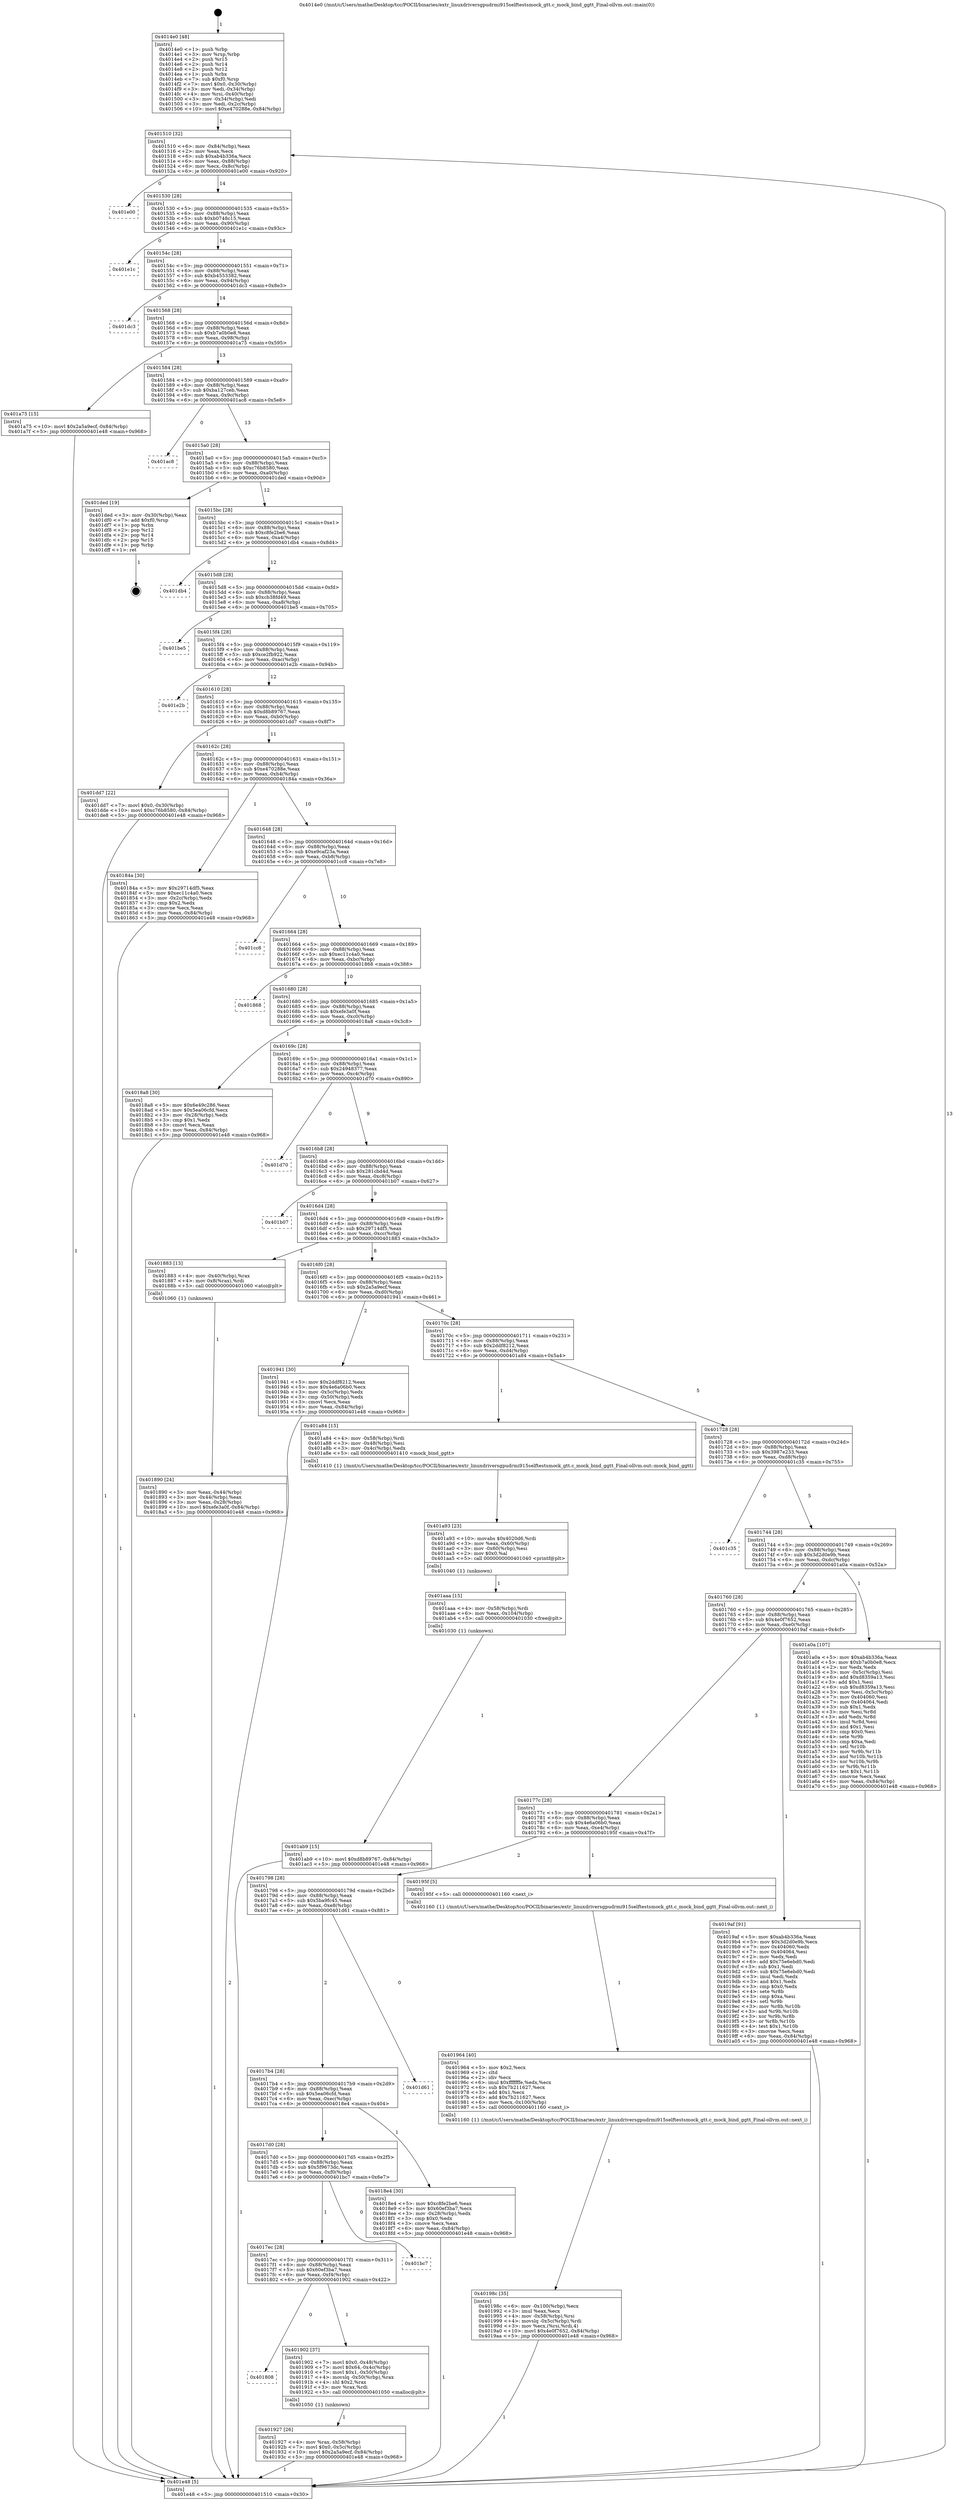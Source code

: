 digraph "0x4014e0" {
  label = "0x4014e0 (/mnt/c/Users/mathe/Desktop/tcc/POCII/binaries/extr_linuxdriversgpudrmi915selftestsmock_gtt.c_mock_bind_ggtt_Final-ollvm.out::main(0))"
  labelloc = "t"
  node[shape=record]

  Entry [label="",width=0.3,height=0.3,shape=circle,fillcolor=black,style=filled]
  "0x401510" [label="{
     0x401510 [32]\l
     | [instrs]\l
     &nbsp;&nbsp;0x401510 \<+6\>: mov -0x84(%rbp),%eax\l
     &nbsp;&nbsp;0x401516 \<+2\>: mov %eax,%ecx\l
     &nbsp;&nbsp;0x401518 \<+6\>: sub $0xab4b336a,%ecx\l
     &nbsp;&nbsp;0x40151e \<+6\>: mov %eax,-0x88(%rbp)\l
     &nbsp;&nbsp;0x401524 \<+6\>: mov %ecx,-0x8c(%rbp)\l
     &nbsp;&nbsp;0x40152a \<+6\>: je 0000000000401e00 \<main+0x920\>\l
  }"]
  "0x401e00" [label="{
     0x401e00\l
  }", style=dashed]
  "0x401530" [label="{
     0x401530 [28]\l
     | [instrs]\l
     &nbsp;&nbsp;0x401530 \<+5\>: jmp 0000000000401535 \<main+0x55\>\l
     &nbsp;&nbsp;0x401535 \<+6\>: mov -0x88(%rbp),%eax\l
     &nbsp;&nbsp;0x40153b \<+5\>: sub $0xb0748c15,%eax\l
     &nbsp;&nbsp;0x401540 \<+6\>: mov %eax,-0x90(%rbp)\l
     &nbsp;&nbsp;0x401546 \<+6\>: je 0000000000401e1c \<main+0x93c\>\l
  }"]
  Exit [label="",width=0.3,height=0.3,shape=circle,fillcolor=black,style=filled,peripheries=2]
  "0x401e1c" [label="{
     0x401e1c\l
  }", style=dashed]
  "0x40154c" [label="{
     0x40154c [28]\l
     | [instrs]\l
     &nbsp;&nbsp;0x40154c \<+5\>: jmp 0000000000401551 \<main+0x71\>\l
     &nbsp;&nbsp;0x401551 \<+6\>: mov -0x88(%rbp),%eax\l
     &nbsp;&nbsp;0x401557 \<+5\>: sub $0xb4553382,%eax\l
     &nbsp;&nbsp;0x40155c \<+6\>: mov %eax,-0x94(%rbp)\l
     &nbsp;&nbsp;0x401562 \<+6\>: je 0000000000401dc3 \<main+0x8e3\>\l
  }"]
  "0x401ab9" [label="{
     0x401ab9 [15]\l
     | [instrs]\l
     &nbsp;&nbsp;0x401ab9 \<+10\>: movl $0xd8b89767,-0x84(%rbp)\l
     &nbsp;&nbsp;0x401ac3 \<+5\>: jmp 0000000000401e48 \<main+0x968\>\l
  }"]
  "0x401dc3" [label="{
     0x401dc3\l
  }", style=dashed]
  "0x401568" [label="{
     0x401568 [28]\l
     | [instrs]\l
     &nbsp;&nbsp;0x401568 \<+5\>: jmp 000000000040156d \<main+0x8d\>\l
     &nbsp;&nbsp;0x40156d \<+6\>: mov -0x88(%rbp),%eax\l
     &nbsp;&nbsp;0x401573 \<+5\>: sub $0xb7a0b0e8,%eax\l
     &nbsp;&nbsp;0x401578 \<+6\>: mov %eax,-0x98(%rbp)\l
     &nbsp;&nbsp;0x40157e \<+6\>: je 0000000000401a75 \<main+0x595\>\l
  }"]
  "0x401aaa" [label="{
     0x401aaa [15]\l
     | [instrs]\l
     &nbsp;&nbsp;0x401aaa \<+4\>: mov -0x58(%rbp),%rdi\l
     &nbsp;&nbsp;0x401aae \<+6\>: mov %eax,-0x104(%rbp)\l
     &nbsp;&nbsp;0x401ab4 \<+5\>: call 0000000000401030 \<free@plt\>\l
     | [calls]\l
     &nbsp;&nbsp;0x401030 \{1\} (unknown)\l
  }"]
  "0x401a75" [label="{
     0x401a75 [15]\l
     | [instrs]\l
     &nbsp;&nbsp;0x401a75 \<+10\>: movl $0x2a5a9ecf,-0x84(%rbp)\l
     &nbsp;&nbsp;0x401a7f \<+5\>: jmp 0000000000401e48 \<main+0x968\>\l
  }"]
  "0x401584" [label="{
     0x401584 [28]\l
     | [instrs]\l
     &nbsp;&nbsp;0x401584 \<+5\>: jmp 0000000000401589 \<main+0xa9\>\l
     &nbsp;&nbsp;0x401589 \<+6\>: mov -0x88(%rbp),%eax\l
     &nbsp;&nbsp;0x40158f \<+5\>: sub $0xba127ceb,%eax\l
     &nbsp;&nbsp;0x401594 \<+6\>: mov %eax,-0x9c(%rbp)\l
     &nbsp;&nbsp;0x40159a \<+6\>: je 0000000000401ac8 \<main+0x5e8\>\l
  }"]
  "0x401a93" [label="{
     0x401a93 [23]\l
     | [instrs]\l
     &nbsp;&nbsp;0x401a93 \<+10\>: movabs $0x4020d6,%rdi\l
     &nbsp;&nbsp;0x401a9d \<+3\>: mov %eax,-0x60(%rbp)\l
     &nbsp;&nbsp;0x401aa0 \<+3\>: mov -0x60(%rbp),%esi\l
     &nbsp;&nbsp;0x401aa3 \<+2\>: mov $0x0,%al\l
     &nbsp;&nbsp;0x401aa5 \<+5\>: call 0000000000401040 \<printf@plt\>\l
     | [calls]\l
     &nbsp;&nbsp;0x401040 \{1\} (unknown)\l
  }"]
  "0x401ac8" [label="{
     0x401ac8\l
  }", style=dashed]
  "0x4015a0" [label="{
     0x4015a0 [28]\l
     | [instrs]\l
     &nbsp;&nbsp;0x4015a0 \<+5\>: jmp 00000000004015a5 \<main+0xc5\>\l
     &nbsp;&nbsp;0x4015a5 \<+6\>: mov -0x88(%rbp),%eax\l
     &nbsp;&nbsp;0x4015ab \<+5\>: sub $0xc76b8580,%eax\l
     &nbsp;&nbsp;0x4015b0 \<+6\>: mov %eax,-0xa0(%rbp)\l
     &nbsp;&nbsp;0x4015b6 \<+6\>: je 0000000000401ded \<main+0x90d\>\l
  }"]
  "0x40198c" [label="{
     0x40198c [35]\l
     | [instrs]\l
     &nbsp;&nbsp;0x40198c \<+6\>: mov -0x100(%rbp),%ecx\l
     &nbsp;&nbsp;0x401992 \<+3\>: imul %eax,%ecx\l
     &nbsp;&nbsp;0x401995 \<+4\>: mov -0x58(%rbp),%rsi\l
     &nbsp;&nbsp;0x401999 \<+4\>: movslq -0x5c(%rbp),%rdi\l
     &nbsp;&nbsp;0x40199d \<+3\>: mov %ecx,(%rsi,%rdi,4)\l
     &nbsp;&nbsp;0x4019a0 \<+10\>: movl $0x4e0f7652,-0x84(%rbp)\l
     &nbsp;&nbsp;0x4019aa \<+5\>: jmp 0000000000401e48 \<main+0x968\>\l
  }"]
  "0x401ded" [label="{
     0x401ded [19]\l
     | [instrs]\l
     &nbsp;&nbsp;0x401ded \<+3\>: mov -0x30(%rbp),%eax\l
     &nbsp;&nbsp;0x401df0 \<+7\>: add $0xf0,%rsp\l
     &nbsp;&nbsp;0x401df7 \<+1\>: pop %rbx\l
     &nbsp;&nbsp;0x401df8 \<+2\>: pop %r12\l
     &nbsp;&nbsp;0x401dfa \<+2\>: pop %r14\l
     &nbsp;&nbsp;0x401dfc \<+2\>: pop %r15\l
     &nbsp;&nbsp;0x401dfe \<+1\>: pop %rbp\l
     &nbsp;&nbsp;0x401dff \<+1\>: ret\l
  }"]
  "0x4015bc" [label="{
     0x4015bc [28]\l
     | [instrs]\l
     &nbsp;&nbsp;0x4015bc \<+5\>: jmp 00000000004015c1 \<main+0xe1\>\l
     &nbsp;&nbsp;0x4015c1 \<+6\>: mov -0x88(%rbp),%eax\l
     &nbsp;&nbsp;0x4015c7 \<+5\>: sub $0xc8fe2be6,%eax\l
     &nbsp;&nbsp;0x4015cc \<+6\>: mov %eax,-0xa4(%rbp)\l
     &nbsp;&nbsp;0x4015d2 \<+6\>: je 0000000000401db4 \<main+0x8d4\>\l
  }"]
  "0x401964" [label="{
     0x401964 [40]\l
     | [instrs]\l
     &nbsp;&nbsp;0x401964 \<+5\>: mov $0x2,%ecx\l
     &nbsp;&nbsp;0x401969 \<+1\>: cltd\l
     &nbsp;&nbsp;0x40196a \<+2\>: idiv %ecx\l
     &nbsp;&nbsp;0x40196c \<+6\>: imul $0xfffffffe,%edx,%ecx\l
     &nbsp;&nbsp;0x401972 \<+6\>: sub $0x7b211627,%ecx\l
     &nbsp;&nbsp;0x401978 \<+3\>: add $0x1,%ecx\l
     &nbsp;&nbsp;0x40197b \<+6\>: add $0x7b211627,%ecx\l
     &nbsp;&nbsp;0x401981 \<+6\>: mov %ecx,-0x100(%rbp)\l
     &nbsp;&nbsp;0x401987 \<+5\>: call 0000000000401160 \<next_i\>\l
     | [calls]\l
     &nbsp;&nbsp;0x401160 \{1\} (/mnt/c/Users/mathe/Desktop/tcc/POCII/binaries/extr_linuxdriversgpudrmi915selftestsmock_gtt.c_mock_bind_ggtt_Final-ollvm.out::next_i)\l
  }"]
  "0x401db4" [label="{
     0x401db4\l
  }", style=dashed]
  "0x4015d8" [label="{
     0x4015d8 [28]\l
     | [instrs]\l
     &nbsp;&nbsp;0x4015d8 \<+5\>: jmp 00000000004015dd \<main+0xfd\>\l
     &nbsp;&nbsp;0x4015dd \<+6\>: mov -0x88(%rbp),%eax\l
     &nbsp;&nbsp;0x4015e3 \<+5\>: sub $0xcb38fd49,%eax\l
     &nbsp;&nbsp;0x4015e8 \<+6\>: mov %eax,-0xa8(%rbp)\l
     &nbsp;&nbsp;0x4015ee \<+6\>: je 0000000000401be5 \<main+0x705\>\l
  }"]
  "0x401927" [label="{
     0x401927 [26]\l
     | [instrs]\l
     &nbsp;&nbsp;0x401927 \<+4\>: mov %rax,-0x58(%rbp)\l
     &nbsp;&nbsp;0x40192b \<+7\>: movl $0x0,-0x5c(%rbp)\l
     &nbsp;&nbsp;0x401932 \<+10\>: movl $0x2a5a9ecf,-0x84(%rbp)\l
     &nbsp;&nbsp;0x40193c \<+5\>: jmp 0000000000401e48 \<main+0x968\>\l
  }"]
  "0x401be5" [label="{
     0x401be5\l
  }", style=dashed]
  "0x4015f4" [label="{
     0x4015f4 [28]\l
     | [instrs]\l
     &nbsp;&nbsp;0x4015f4 \<+5\>: jmp 00000000004015f9 \<main+0x119\>\l
     &nbsp;&nbsp;0x4015f9 \<+6\>: mov -0x88(%rbp),%eax\l
     &nbsp;&nbsp;0x4015ff \<+5\>: sub $0xce2fb922,%eax\l
     &nbsp;&nbsp;0x401604 \<+6\>: mov %eax,-0xac(%rbp)\l
     &nbsp;&nbsp;0x40160a \<+6\>: je 0000000000401e2b \<main+0x94b\>\l
  }"]
  "0x401808" [label="{
     0x401808\l
  }", style=dashed]
  "0x401e2b" [label="{
     0x401e2b\l
  }", style=dashed]
  "0x401610" [label="{
     0x401610 [28]\l
     | [instrs]\l
     &nbsp;&nbsp;0x401610 \<+5\>: jmp 0000000000401615 \<main+0x135\>\l
     &nbsp;&nbsp;0x401615 \<+6\>: mov -0x88(%rbp),%eax\l
     &nbsp;&nbsp;0x40161b \<+5\>: sub $0xd8b89767,%eax\l
     &nbsp;&nbsp;0x401620 \<+6\>: mov %eax,-0xb0(%rbp)\l
     &nbsp;&nbsp;0x401626 \<+6\>: je 0000000000401dd7 \<main+0x8f7\>\l
  }"]
  "0x401902" [label="{
     0x401902 [37]\l
     | [instrs]\l
     &nbsp;&nbsp;0x401902 \<+7\>: movl $0x0,-0x48(%rbp)\l
     &nbsp;&nbsp;0x401909 \<+7\>: movl $0x64,-0x4c(%rbp)\l
     &nbsp;&nbsp;0x401910 \<+7\>: movl $0x1,-0x50(%rbp)\l
     &nbsp;&nbsp;0x401917 \<+4\>: movslq -0x50(%rbp),%rax\l
     &nbsp;&nbsp;0x40191b \<+4\>: shl $0x2,%rax\l
     &nbsp;&nbsp;0x40191f \<+3\>: mov %rax,%rdi\l
     &nbsp;&nbsp;0x401922 \<+5\>: call 0000000000401050 \<malloc@plt\>\l
     | [calls]\l
     &nbsp;&nbsp;0x401050 \{1\} (unknown)\l
  }"]
  "0x401dd7" [label="{
     0x401dd7 [22]\l
     | [instrs]\l
     &nbsp;&nbsp;0x401dd7 \<+7\>: movl $0x0,-0x30(%rbp)\l
     &nbsp;&nbsp;0x401dde \<+10\>: movl $0xc76b8580,-0x84(%rbp)\l
     &nbsp;&nbsp;0x401de8 \<+5\>: jmp 0000000000401e48 \<main+0x968\>\l
  }"]
  "0x40162c" [label="{
     0x40162c [28]\l
     | [instrs]\l
     &nbsp;&nbsp;0x40162c \<+5\>: jmp 0000000000401631 \<main+0x151\>\l
     &nbsp;&nbsp;0x401631 \<+6\>: mov -0x88(%rbp),%eax\l
     &nbsp;&nbsp;0x401637 \<+5\>: sub $0xe470288e,%eax\l
     &nbsp;&nbsp;0x40163c \<+6\>: mov %eax,-0xb4(%rbp)\l
     &nbsp;&nbsp;0x401642 \<+6\>: je 000000000040184a \<main+0x36a\>\l
  }"]
  "0x4017ec" [label="{
     0x4017ec [28]\l
     | [instrs]\l
     &nbsp;&nbsp;0x4017ec \<+5\>: jmp 00000000004017f1 \<main+0x311\>\l
     &nbsp;&nbsp;0x4017f1 \<+6\>: mov -0x88(%rbp),%eax\l
     &nbsp;&nbsp;0x4017f7 \<+5\>: sub $0x60ef3ba7,%eax\l
     &nbsp;&nbsp;0x4017fc \<+6\>: mov %eax,-0xf4(%rbp)\l
     &nbsp;&nbsp;0x401802 \<+6\>: je 0000000000401902 \<main+0x422\>\l
  }"]
  "0x40184a" [label="{
     0x40184a [30]\l
     | [instrs]\l
     &nbsp;&nbsp;0x40184a \<+5\>: mov $0x29714df5,%eax\l
     &nbsp;&nbsp;0x40184f \<+5\>: mov $0xec11c4a0,%ecx\l
     &nbsp;&nbsp;0x401854 \<+3\>: mov -0x2c(%rbp),%edx\l
     &nbsp;&nbsp;0x401857 \<+3\>: cmp $0x2,%edx\l
     &nbsp;&nbsp;0x40185a \<+3\>: cmovne %ecx,%eax\l
     &nbsp;&nbsp;0x40185d \<+6\>: mov %eax,-0x84(%rbp)\l
     &nbsp;&nbsp;0x401863 \<+5\>: jmp 0000000000401e48 \<main+0x968\>\l
  }"]
  "0x401648" [label="{
     0x401648 [28]\l
     | [instrs]\l
     &nbsp;&nbsp;0x401648 \<+5\>: jmp 000000000040164d \<main+0x16d\>\l
     &nbsp;&nbsp;0x40164d \<+6\>: mov -0x88(%rbp),%eax\l
     &nbsp;&nbsp;0x401653 \<+5\>: sub $0xe9caf23a,%eax\l
     &nbsp;&nbsp;0x401658 \<+6\>: mov %eax,-0xb8(%rbp)\l
     &nbsp;&nbsp;0x40165e \<+6\>: je 0000000000401cc8 \<main+0x7e8\>\l
  }"]
  "0x401e48" [label="{
     0x401e48 [5]\l
     | [instrs]\l
     &nbsp;&nbsp;0x401e48 \<+5\>: jmp 0000000000401510 \<main+0x30\>\l
  }"]
  "0x4014e0" [label="{
     0x4014e0 [48]\l
     | [instrs]\l
     &nbsp;&nbsp;0x4014e0 \<+1\>: push %rbp\l
     &nbsp;&nbsp;0x4014e1 \<+3\>: mov %rsp,%rbp\l
     &nbsp;&nbsp;0x4014e4 \<+2\>: push %r15\l
     &nbsp;&nbsp;0x4014e6 \<+2\>: push %r14\l
     &nbsp;&nbsp;0x4014e8 \<+2\>: push %r12\l
     &nbsp;&nbsp;0x4014ea \<+1\>: push %rbx\l
     &nbsp;&nbsp;0x4014eb \<+7\>: sub $0xf0,%rsp\l
     &nbsp;&nbsp;0x4014f2 \<+7\>: movl $0x0,-0x30(%rbp)\l
     &nbsp;&nbsp;0x4014f9 \<+3\>: mov %edi,-0x34(%rbp)\l
     &nbsp;&nbsp;0x4014fc \<+4\>: mov %rsi,-0x40(%rbp)\l
     &nbsp;&nbsp;0x401500 \<+3\>: mov -0x34(%rbp),%edi\l
     &nbsp;&nbsp;0x401503 \<+3\>: mov %edi,-0x2c(%rbp)\l
     &nbsp;&nbsp;0x401506 \<+10\>: movl $0xe470288e,-0x84(%rbp)\l
  }"]
  "0x401bc7" [label="{
     0x401bc7\l
  }", style=dashed]
  "0x401cc8" [label="{
     0x401cc8\l
  }", style=dashed]
  "0x401664" [label="{
     0x401664 [28]\l
     | [instrs]\l
     &nbsp;&nbsp;0x401664 \<+5\>: jmp 0000000000401669 \<main+0x189\>\l
     &nbsp;&nbsp;0x401669 \<+6\>: mov -0x88(%rbp),%eax\l
     &nbsp;&nbsp;0x40166f \<+5\>: sub $0xec11c4a0,%eax\l
     &nbsp;&nbsp;0x401674 \<+6\>: mov %eax,-0xbc(%rbp)\l
     &nbsp;&nbsp;0x40167a \<+6\>: je 0000000000401868 \<main+0x388\>\l
  }"]
  "0x4017d0" [label="{
     0x4017d0 [28]\l
     | [instrs]\l
     &nbsp;&nbsp;0x4017d0 \<+5\>: jmp 00000000004017d5 \<main+0x2f5\>\l
     &nbsp;&nbsp;0x4017d5 \<+6\>: mov -0x88(%rbp),%eax\l
     &nbsp;&nbsp;0x4017db \<+5\>: sub $0x5f9673dc,%eax\l
     &nbsp;&nbsp;0x4017e0 \<+6\>: mov %eax,-0xf0(%rbp)\l
     &nbsp;&nbsp;0x4017e6 \<+6\>: je 0000000000401bc7 \<main+0x6e7\>\l
  }"]
  "0x401868" [label="{
     0x401868\l
  }", style=dashed]
  "0x401680" [label="{
     0x401680 [28]\l
     | [instrs]\l
     &nbsp;&nbsp;0x401680 \<+5\>: jmp 0000000000401685 \<main+0x1a5\>\l
     &nbsp;&nbsp;0x401685 \<+6\>: mov -0x88(%rbp),%eax\l
     &nbsp;&nbsp;0x40168b \<+5\>: sub $0xefe3a0f,%eax\l
     &nbsp;&nbsp;0x401690 \<+6\>: mov %eax,-0xc0(%rbp)\l
     &nbsp;&nbsp;0x401696 \<+6\>: je 00000000004018a8 \<main+0x3c8\>\l
  }"]
  "0x4018e4" [label="{
     0x4018e4 [30]\l
     | [instrs]\l
     &nbsp;&nbsp;0x4018e4 \<+5\>: mov $0xc8fe2be6,%eax\l
     &nbsp;&nbsp;0x4018e9 \<+5\>: mov $0x60ef3ba7,%ecx\l
     &nbsp;&nbsp;0x4018ee \<+3\>: mov -0x28(%rbp),%edx\l
     &nbsp;&nbsp;0x4018f1 \<+3\>: cmp $0x0,%edx\l
     &nbsp;&nbsp;0x4018f4 \<+3\>: cmove %ecx,%eax\l
     &nbsp;&nbsp;0x4018f7 \<+6\>: mov %eax,-0x84(%rbp)\l
     &nbsp;&nbsp;0x4018fd \<+5\>: jmp 0000000000401e48 \<main+0x968\>\l
  }"]
  "0x4018a8" [label="{
     0x4018a8 [30]\l
     | [instrs]\l
     &nbsp;&nbsp;0x4018a8 \<+5\>: mov $0x6e49c286,%eax\l
     &nbsp;&nbsp;0x4018ad \<+5\>: mov $0x5ea06cfd,%ecx\l
     &nbsp;&nbsp;0x4018b2 \<+3\>: mov -0x28(%rbp),%edx\l
     &nbsp;&nbsp;0x4018b5 \<+3\>: cmp $0x1,%edx\l
     &nbsp;&nbsp;0x4018b8 \<+3\>: cmovl %ecx,%eax\l
     &nbsp;&nbsp;0x4018bb \<+6\>: mov %eax,-0x84(%rbp)\l
     &nbsp;&nbsp;0x4018c1 \<+5\>: jmp 0000000000401e48 \<main+0x968\>\l
  }"]
  "0x40169c" [label="{
     0x40169c [28]\l
     | [instrs]\l
     &nbsp;&nbsp;0x40169c \<+5\>: jmp 00000000004016a1 \<main+0x1c1\>\l
     &nbsp;&nbsp;0x4016a1 \<+6\>: mov -0x88(%rbp),%eax\l
     &nbsp;&nbsp;0x4016a7 \<+5\>: sub $0x24948377,%eax\l
     &nbsp;&nbsp;0x4016ac \<+6\>: mov %eax,-0xc4(%rbp)\l
     &nbsp;&nbsp;0x4016b2 \<+6\>: je 0000000000401d70 \<main+0x890\>\l
  }"]
  "0x4017b4" [label="{
     0x4017b4 [28]\l
     | [instrs]\l
     &nbsp;&nbsp;0x4017b4 \<+5\>: jmp 00000000004017b9 \<main+0x2d9\>\l
     &nbsp;&nbsp;0x4017b9 \<+6\>: mov -0x88(%rbp),%eax\l
     &nbsp;&nbsp;0x4017bf \<+5\>: sub $0x5ea06cfd,%eax\l
     &nbsp;&nbsp;0x4017c4 \<+6\>: mov %eax,-0xec(%rbp)\l
     &nbsp;&nbsp;0x4017ca \<+6\>: je 00000000004018e4 \<main+0x404\>\l
  }"]
  "0x401d70" [label="{
     0x401d70\l
  }", style=dashed]
  "0x4016b8" [label="{
     0x4016b8 [28]\l
     | [instrs]\l
     &nbsp;&nbsp;0x4016b8 \<+5\>: jmp 00000000004016bd \<main+0x1dd\>\l
     &nbsp;&nbsp;0x4016bd \<+6\>: mov -0x88(%rbp),%eax\l
     &nbsp;&nbsp;0x4016c3 \<+5\>: sub $0x281cbd4d,%eax\l
     &nbsp;&nbsp;0x4016c8 \<+6\>: mov %eax,-0xc8(%rbp)\l
     &nbsp;&nbsp;0x4016ce \<+6\>: je 0000000000401b07 \<main+0x627\>\l
  }"]
  "0x401d61" [label="{
     0x401d61\l
  }", style=dashed]
  "0x401b07" [label="{
     0x401b07\l
  }", style=dashed]
  "0x4016d4" [label="{
     0x4016d4 [28]\l
     | [instrs]\l
     &nbsp;&nbsp;0x4016d4 \<+5\>: jmp 00000000004016d9 \<main+0x1f9\>\l
     &nbsp;&nbsp;0x4016d9 \<+6\>: mov -0x88(%rbp),%eax\l
     &nbsp;&nbsp;0x4016df \<+5\>: sub $0x29714df5,%eax\l
     &nbsp;&nbsp;0x4016e4 \<+6\>: mov %eax,-0xcc(%rbp)\l
     &nbsp;&nbsp;0x4016ea \<+6\>: je 0000000000401883 \<main+0x3a3\>\l
  }"]
  "0x401798" [label="{
     0x401798 [28]\l
     | [instrs]\l
     &nbsp;&nbsp;0x401798 \<+5\>: jmp 000000000040179d \<main+0x2bd\>\l
     &nbsp;&nbsp;0x40179d \<+6\>: mov -0x88(%rbp),%eax\l
     &nbsp;&nbsp;0x4017a3 \<+5\>: sub $0x5ba9fc45,%eax\l
     &nbsp;&nbsp;0x4017a8 \<+6\>: mov %eax,-0xe8(%rbp)\l
     &nbsp;&nbsp;0x4017ae \<+6\>: je 0000000000401d61 \<main+0x881\>\l
  }"]
  "0x401883" [label="{
     0x401883 [13]\l
     | [instrs]\l
     &nbsp;&nbsp;0x401883 \<+4\>: mov -0x40(%rbp),%rax\l
     &nbsp;&nbsp;0x401887 \<+4\>: mov 0x8(%rax),%rdi\l
     &nbsp;&nbsp;0x40188b \<+5\>: call 0000000000401060 \<atoi@plt\>\l
     | [calls]\l
     &nbsp;&nbsp;0x401060 \{1\} (unknown)\l
  }"]
  "0x4016f0" [label="{
     0x4016f0 [28]\l
     | [instrs]\l
     &nbsp;&nbsp;0x4016f0 \<+5\>: jmp 00000000004016f5 \<main+0x215\>\l
     &nbsp;&nbsp;0x4016f5 \<+6\>: mov -0x88(%rbp),%eax\l
     &nbsp;&nbsp;0x4016fb \<+5\>: sub $0x2a5a9ecf,%eax\l
     &nbsp;&nbsp;0x401700 \<+6\>: mov %eax,-0xd0(%rbp)\l
     &nbsp;&nbsp;0x401706 \<+6\>: je 0000000000401941 \<main+0x461\>\l
  }"]
  "0x401890" [label="{
     0x401890 [24]\l
     | [instrs]\l
     &nbsp;&nbsp;0x401890 \<+3\>: mov %eax,-0x44(%rbp)\l
     &nbsp;&nbsp;0x401893 \<+3\>: mov -0x44(%rbp),%eax\l
     &nbsp;&nbsp;0x401896 \<+3\>: mov %eax,-0x28(%rbp)\l
     &nbsp;&nbsp;0x401899 \<+10\>: movl $0xefe3a0f,-0x84(%rbp)\l
     &nbsp;&nbsp;0x4018a3 \<+5\>: jmp 0000000000401e48 \<main+0x968\>\l
  }"]
  "0x40195f" [label="{
     0x40195f [5]\l
     | [instrs]\l
     &nbsp;&nbsp;0x40195f \<+5\>: call 0000000000401160 \<next_i\>\l
     | [calls]\l
     &nbsp;&nbsp;0x401160 \{1\} (/mnt/c/Users/mathe/Desktop/tcc/POCII/binaries/extr_linuxdriversgpudrmi915selftestsmock_gtt.c_mock_bind_ggtt_Final-ollvm.out::next_i)\l
  }"]
  "0x401941" [label="{
     0x401941 [30]\l
     | [instrs]\l
     &nbsp;&nbsp;0x401941 \<+5\>: mov $0x2ddf8212,%eax\l
     &nbsp;&nbsp;0x401946 \<+5\>: mov $0x4e6a06b0,%ecx\l
     &nbsp;&nbsp;0x40194b \<+3\>: mov -0x5c(%rbp),%edx\l
     &nbsp;&nbsp;0x40194e \<+3\>: cmp -0x50(%rbp),%edx\l
     &nbsp;&nbsp;0x401951 \<+3\>: cmovl %ecx,%eax\l
     &nbsp;&nbsp;0x401954 \<+6\>: mov %eax,-0x84(%rbp)\l
     &nbsp;&nbsp;0x40195a \<+5\>: jmp 0000000000401e48 \<main+0x968\>\l
  }"]
  "0x40170c" [label="{
     0x40170c [28]\l
     | [instrs]\l
     &nbsp;&nbsp;0x40170c \<+5\>: jmp 0000000000401711 \<main+0x231\>\l
     &nbsp;&nbsp;0x401711 \<+6\>: mov -0x88(%rbp),%eax\l
     &nbsp;&nbsp;0x401717 \<+5\>: sub $0x2ddf8212,%eax\l
     &nbsp;&nbsp;0x40171c \<+6\>: mov %eax,-0xd4(%rbp)\l
     &nbsp;&nbsp;0x401722 \<+6\>: je 0000000000401a84 \<main+0x5a4\>\l
  }"]
  "0x40177c" [label="{
     0x40177c [28]\l
     | [instrs]\l
     &nbsp;&nbsp;0x40177c \<+5\>: jmp 0000000000401781 \<main+0x2a1\>\l
     &nbsp;&nbsp;0x401781 \<+6\>: mov -0x88(%rbp),%eax\l
     &nbsp;&nbsp;0x401787 \<+5\>: sub $0x4e6a06b0,%eax\l
     &nbsp;&nbsp;0x40178c \<+6\>: mov %eax,-0xe4(%rbp)\l
     &nbsp;&nbsp;0x401792 \<+6\>: je 000000000040195f \<main+0x47f\>\l
  }"]
  "0x401a84" [label="{
     0x401a84 [15]\l
     | [instrs]\l
     &nbsp;&nbsp;0x401a84 \<+4\>: mov -0x58(%rbp),%rdi\l
     &nbsp;&nbsp;0x401a88 \<+3\>: mov -0x48(%rbp),%esi\l
     &nbsp;&nbsp;0x401a8b \<+3\>: mov -0x4c(%rbp),%edx\l
     &nbsp;&nbsp;0x401a8e \<+5\>: call 0000000000401410 \<mock_bind_ggtt\>\l
     | [calls]\l
     &nbsp;&nbsp;0x401410 \{1\} (/mnt/c/Users/mathe/Desktop/tcc/POCII/binaries/extr_linuxdriversgpudrmi915selftestsmock_gtt.c_mock_bind_ggtt_Final-ollvm.out::mock_bind_ggtt)\l
  }"]
  "0x401728" [label="{
     0x401728 [28]\l
     | [instrs]\l
     &nbsp;&nbsp;0x401728 \<+5\>: jmp 000000000040172d \<main+0x24d\>\l
     &nbsp;&nbsp;0x40172d \<+6\>: mov -0x88(%rbp),%eax\l
     &nbsp;&nbsp;0x401733 \<+5\>: sub $0x3987e233,%eax\l
     &nbsp;&nbsp;0x401738 \<+6\>: mov %eax,-0xd8(%rbp)\l
     &nbsp;&nbsp;0x40173e \<+6\>: je 0000000000401c35 \<main+0x755\>\l
  }"]
  "0x4019af" [label="{
     0x4019af [91]\l
     | [instrs]\l
     &nbsp;&nbsp;0x4019af \<+5\>: mov $0xab4b336a,%eax\l
     &nbsp;&nbsp;0x4019b4 \<+5\>: mov $0x3d2d0e9b,%ecx\l
     &nbsp;&nbsp;0x4019b9 \<+7\>: mov 0x404060,%edx\l
     &nbsp;&nbsp;0x4019c0 \<+7\>: mov 0x404064,%esi\l
     &nbsp;&nbsp;0x4019c7 \<+2\>: mov %edx,%edi\l
     &nbsp;&nbsp;0x4019c9 \<+6\>: add $0x75e6ebd0,%edi\l
     &nbsp;&nbsp;0x4019cf \<+3\>: sub $0x1,%edi\l
     &nbsp;&nbsp;0x4019d2 \<+6\>: sub $0x75e6ebd0,%edi\l
     &nbsp;&nbsp;0x4019d8 \<+3\>: imul %edi,%edx\l
     &nbsp;&nbsp;0x4019db \<+3\>: and $0x1,%edx\l
     &nbsp;&nbsp;0x4019de \<+3\>: cmp $0x0,%edx\l
     &nbsp;&nbsp;0x4019e1 \<+4\>: sete %r8b\l
     &nbsp;&nbsp;0x4019e5 \<+3\>: cmp $0xa,%esi\l
     &nbsp;&nbsp;0x4019e8 \<+4\>: setl %r9b\l
     &nbsp;&nbsp;0x4019ec \<+3\>: mov %r8b,%r10b\l
     &nbsp;&nbsp;0x4019ef \<+3\>: and %r9b,%r10b\l
     &nbsp;&nbsp;0x4019f2 \<+3\>: xor %r9b,%r8b\l
     &nbsp;&nbsp;0x4019f5 \<+3\>: or %r8b,%r10b\l
     &nbsp;&nbsp;0x4019f8 \<+4\>: test $0x1,%r10b\l
     &nbsp;&nbsp;0x4019fc \<+3\>: cmovne %ecx,%eax\l
     &nbsp;&nbsp;0x4019ff \<+6\>: mov %eax,-0x84(%rbp)\l
     &nbsp;&nbsp;0x401a05 \<+5\>: jmp 0000000000401e48 \<main+0x968\>\l
  }"]
  "0x401c35" [label="{
     0x401c35\l
  }", style=dashed]
  "0x401744" [label="{
     0x401744 [28]\l
     | [instrs]\l
     &nbsp;&nbsp;0x401744 \<+5\>: jmp 0000000000401749 \<main+0x269\>\l
     &nbsp;&nbsp;0x401749 \<+6\>: mov -0x88(%rbp),%eax\l
     &nbsp;&nbsp;0x40174f \<+5\>: sub $0x3d2d0e9b,%eax\l
     &nbsp;&nbsp;0x401754 \<+6\>: mov %eax,-0xdc(%rbp)\l
     &nbsp;&nbsp;0x40175a \<+6\>: je 0000000000401a0a \<main+0x52a\>\l
  }"]
  "0x401760" [label="{
     0x401760 [28]\l
     | [instrs]\l
     &nbsp;&nbsp;0x401760 \<+5\>: jmp 0000000000401765 \<main+0x285\>\l
     &nbsp;&nbsp;0x401765 \<+6\>: mov -0x88(%rbp),%eax\l
     &nbsp;&nbsp;0x40176b \<+5\>: sub $0x4e0f7652,%eax\l
     &nbsp;&nbsp;0x401770 \<+6\>: mov %eax,-0xe0(%rbp)\l
     &nbsp;&nbsp;0x401776 \<+6\>: je 00000000004019af \<main+0x4cf\>\l
  }"]
  "0x401a0a" [label="{
     0x401a0a [107]\l
     | [instrs]\l
     &nbsp;&nbsp;0x401a0a \<+5\>: mov $0xab4b336a,%eax\l
     &nbsp;&nbsp;0x401a0f \<+5\>: mov $0xb7a0b0e8,%ecx\l
     &nbsp;&nbsp;0x401a14 \<+2\>: xor %edx,%edx\l
     &nbsp;&nbsp;0x401a16 \<+3\>: mov -0x5c(%rbp),%esi\l
     &nbsp;&nbsp;0x401a19 \<+6\>: add $0xd8359a13,%esi\l
     &nbsp;&nbsp;0x401a1f \<+3\>: add $0x1,%esi\l
     &nbsp;&nbsp;0x401a22 \<+6\>: sub $0xd8359a13,%esi\l
     &nbsp;&nbsp;0x401a28 \<+3\>: mov %esi,-0x5c(%rbp)\l
     &nbsp;&nbsp;0x401a2b \<+7\>: mov 0x404060,%esi\l
     &nbsp;&nbsp;0x401a32 \<+7\>: mov 0x404064,%edi\l
     &nbsp;&nbsp;0x401a39 \<+3\>: sub $0x1,%edx\l
     &nbsp;&nbsp;0x401a3c \<+3\>: mov %esi,%r8d\l
     &nbsp;&nbsp;0x401a3f \<+3\>: add %edx,%r8d\l
     &nbsp;&nbsp;0x401a42 \<+4\>: imul %r8d,%esi\l
     &nbsp;&nbsp;0x401a46 \<+3\>: and $0x1,%esi\l
     &nbsp;&nbsp;0x401a49 \<+3\>: cmp $0x0,%esi\l
     &nbsp;&nbsp;0x401a4c \<+4\>: sete %r9b\l
     &nbsp;&nbsp;0x401a50 \<+3\>: cmp $0xa,%edi\l
     &nbsp;&nbsp;0x401a53 \<+4\>: setl %r10b\l
     &nbsp;&nbsp;0x401a57 \<+3\>: mov %r9b,%r11b\l
     &nbsp;&nbsp;0x401a5a \<+3\>: and %r10b,%r11b\l
     &nbsp;&nbsp;0x401a5d \<+3\>: xor %r10b,%r9b\l
     &nbsp;&nbsp;0x401a60 \<+3\>: or %r9b,%r11b\l
     &nbsp;&nbsp;0x401a63 \<+4\>: test $0x1,%r11b\l
     &nbsp;&nbsp;0x401a67 \<+3\>: cmovne %ecx,%eax\l
     &nbsp;&nbsp;0x401a6a \<+6\>: mov %eax,-0x84(%rbp)\l
     &nbsp;&nbsp;0x401a70 \<+5\>: jmp 0000000000401e48 \<main+0x968\>\l
  }"]
  Entry -> "0x4014e0" [label=" 1"]
  "0x401510" -> "0x401e00" [label=" 0"]
  "0x401510" -> "0x401530" [label=" 14"]
  "0x401ded" -> Exit [label=" 1"]
  "0x401530" -> "0x401e1c" [label=" 0"]
  "0x401530" -> "0x40154c" [label=" 14"]
  "0x401dd7" -> "0x401e48" [label=" 1"]
  "0x40154c" -> "0x401dc3" [label=" 0"]
  "0x40154c" -> "0x401568" [label=" 14"]
  "0x401ab9" -> "0x401e48" [label=" 1"]
  "0x401568" -> "0x401a75" [label=" 1"]
  "0x401568" -> "0x401584" [label=" 13"]
  "0x401aaa" -> "0x401ab9" [label=" 1"]
  "0x401584" -> "0x401ac8" [label=" 0"]
  "0x401584" -> "0x4015a0" [label=" 13"]
  "0x401a93" -> "0x401aaa" [label=" 1"]
  "0x4015a0" -> "0x401ded" [label=" 1"]
  "0x4015a0" -> "0x4015bc" [label=" 12"]
  "0x401a84" -> "0x401a93" [label=" 1"]
  "0x4015bc" -> "0x401db4" [label=" 0"]
  "0x4015bc" -> "0x4015d8" [label=" 12"]
  "0x401a75" -> "0x401e48" [label=" 1"]
  "0x4015d8" -> "0x401be5" [label=" 0"]
  "0x4015d8" -> "0x4015f4" [label=" 12"]
  "0x401a0a" -> "0x401e48" [label=" 1"]
  "0x4015f4" -> "0x401e2b" [label=" 0"]
  "0x4015f4" -> "0x401610" [label=" 12"]
  "0x4019af" -> "0x401e48" [label=" 1"]
  "0x401610" -> "0x401dd7" [label=" 1"]
  "0x401610" -> "0x40162c" [label=" 11"]
  "0x40198c" -> "0x401e48" [label=" 1"]
  "0x40162c" -> "0x40184a" [label=" 1"]
  "0x40162c" -> "0x401648" [label=" 10"]
  "0x40184a" -> "0x401e48" [label=" 1"]
  "0x4014e0" -> "0x401510" [label=" 1"]
  "0x401e48" -> "0x401510" [label=" 13"]
  "0x40195f" -> "0x401964" [label=" 1"]
  "0x401648" -> "0x401cc8" [label=" 0"]
  "0x401648" -> "0x401664" [label=" 10"]
  "0x401941" -> "0x401e48" [label=" 2"]
  "0x401664" -> "0x401868" [label=" 0"]
  "0x401664" -> "0x401680" [label=" 10"]
  "0x401902" -> "0x401927" [label=" 1"]
  "0x401680" -> "0x4018a8" [label=" 1"]
  "0x401680" -> "0x40169c" [label=" 9"]
  "0x4017ec" -> "0x401808" [label=" 0"]
  "0x40169c" -> "0x401d70" [label=" 0"]
  "0x40169c" -> "0x4016b8" [label=" 9"]
  "0x401964" -> "0x40198c" [label=" 1"]
  "0x4016b8" -> "0x401b07" [label=" 0"]
  "0x4016b8" -> "0x4016d4" [label=" 9"]
  "0x4017d0" -> "0x4017ec" [label=" 1"]
  "0x4016d4" -> "0x401883" [label=" 1"]
  "0x4016d4" -> "0x4016f0" [label=" 8"]
  "0x401883" -> "0x401890" [label=" 1"]
  "0x401890" -> "0x401e48" [label=" 1"]
  "0x4018a8" -> "0x401e48" [label=" 1"]
  "0x401927" -> "0x401e48" [label=" 1"]
  "0x4016f0" -> "0x401941" [label=" 2"]
  "0x4016f0" -> "0x40170c" [label=" 6"]
  "0x4018e4" -> "0x401e48" [label=" 1"]
  "0x40170c" -> "0x401a84" [label=" 1"]
  "0x40170c" -> "0x401728" [label=" 5"]
  "0x4017b4" -> "0x4018e4" [label=" 1"]
  "0x401728" -> "0x401c35" [label=" 0"]
  "0x401728" -> "0x401744" [label=" 5"]
  "0x4017ec" -> "0x401902" [label=" 1"]
  "0x401744" -> "0x401a0a" [label=" 1"]
  "0x401744" -> "0x401760" [label=" 4"]
  "0x401798" -> "0x4017b4" [label=" 2"]
  "0x401760" -> "0x4019af" [label=" 1"]
  "0x401760" -> "0x40177c" [label=" 3"]
  "0x4017b4" -> "0x4017d0" [label=" 1"]
  "0x40177c" -> "0x40195f" [label=" 1"]
  "0x40177c" -> "0x401798" [label=" 2"]
  "0x4017d0" -> "0x401bc7" [label=" 0"]
  "0x401798" -> "0x401d61" [label=" 0"]
}
